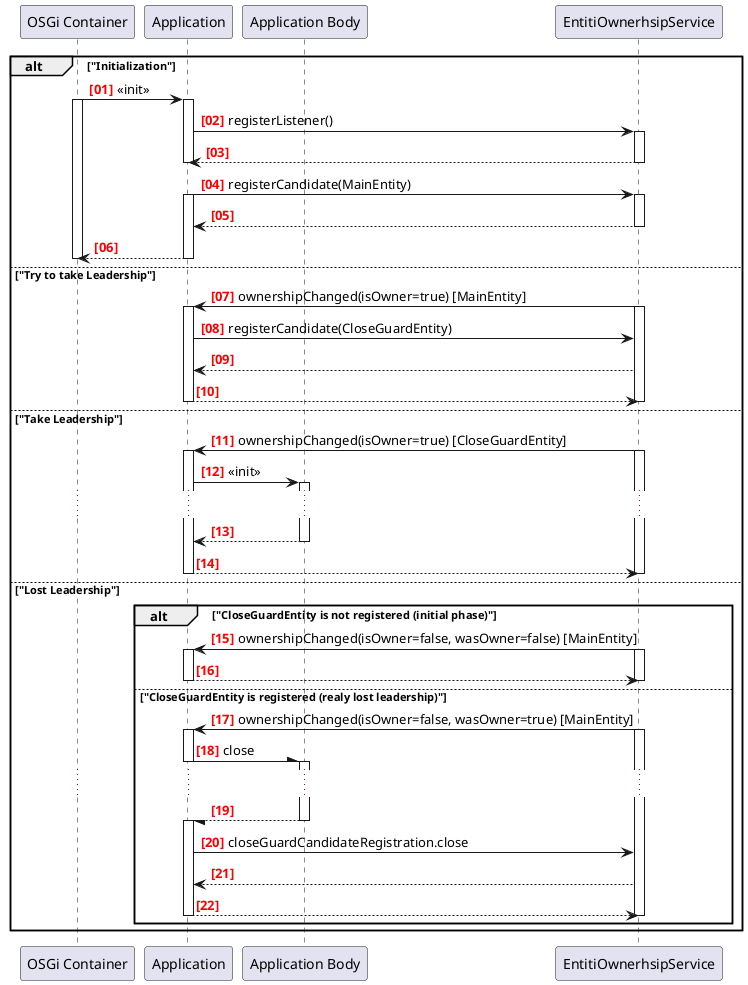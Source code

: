 ["plantuml", "01_doubleCandidateSimpleSequence", "svg"]

------------
@startuml

  autonumber "<font color=red><b>[00]"

  participant "OSGi Container" as osgi
  participant "Application" as app
  participant "Application Body" as body
  participant "EntitiOwnerhsipService" as eos

  alt "Initialization"
    osgi -> app : <<init>>
    activate osgi
      activate app
        app -> eos : registerListener()
        activate eos
          app <-- eos
        deactivate eos
      deactivate app
      app -> eos : registerCandidate(MainEntity)
      activate app
        activate eos
          app <-- eos
        deactivate eos
        osgi <-- app
      deactivate app
    deactivate osgi

  else "Try to take Leadership"
    eos -> app : ownershipChanged(isOwner=true) [MainEntity]
    activate eos
      activate app
        app -> eos : registerCandidate(CloseGuardEntity)
        app <-- eos
        eos <-- app
      deactivate app
    deactivate eos

  else "Take Leadership"
    eos -> app : ownershipChanged(isOwner=true) [CloseGuardEntity]
    activate eos
    activate app
      app -> body : <<init>>
      activate body
        ...
        app <-- body
      deactivate body
    eos <-- app
    deactivate app
    deactivate eos

  else "Lost Leadership"
    alt "CloseGuardEntity is not registered (initial phase)"
      eos -> app : ownershipChanged(isOwner=false, wasOwner=false) [MainEntity]
      activate eos
      activate app
        eos <-- app
      deactivate app
      deactivate eos

    else "CloseGuardEntity is registered (realy lost leadership)"
      eos -> app : ownershipChanged(isOwner=false, wasOwner=true) [MainEntity]
      activate eos
      activate app
        app -\ body : close
      deactivate app
      activate body
        ...
        app \-- body
      deactivate body
      activate app
        app -> eos :closeGuardCandidateRegistration.close
        app <-- eos
        eos <-- app
      deactivate app
      deactivate eos

    end
  end

@enduml
------------
